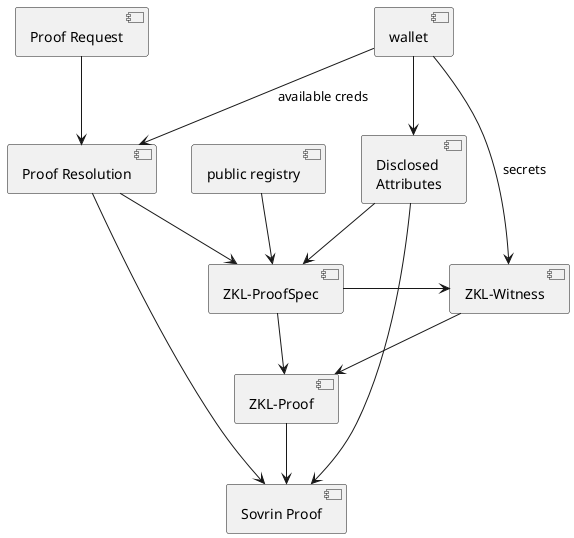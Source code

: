 @startuml


component "Proof Request" as preq
component "wallet" as w
component "Proof Resolution" as pr
component "public registry" as reg
component "ZKL-ProofSpec" as ps
component "ZKL-Witness" as zw
component "ZKL-Proof" as zp
component "Sovrin Proof" as p
component "Disclosed\nAttributes" as da

preq --> pr
w --> pr: available creds

pr --> ps
reg --> ps

ps --> zp
zw --> zp

ps -> zw
w --> zw: secrets

w --> da
da --> ps

pr --> p
zp --> p
da --> p

@enduml